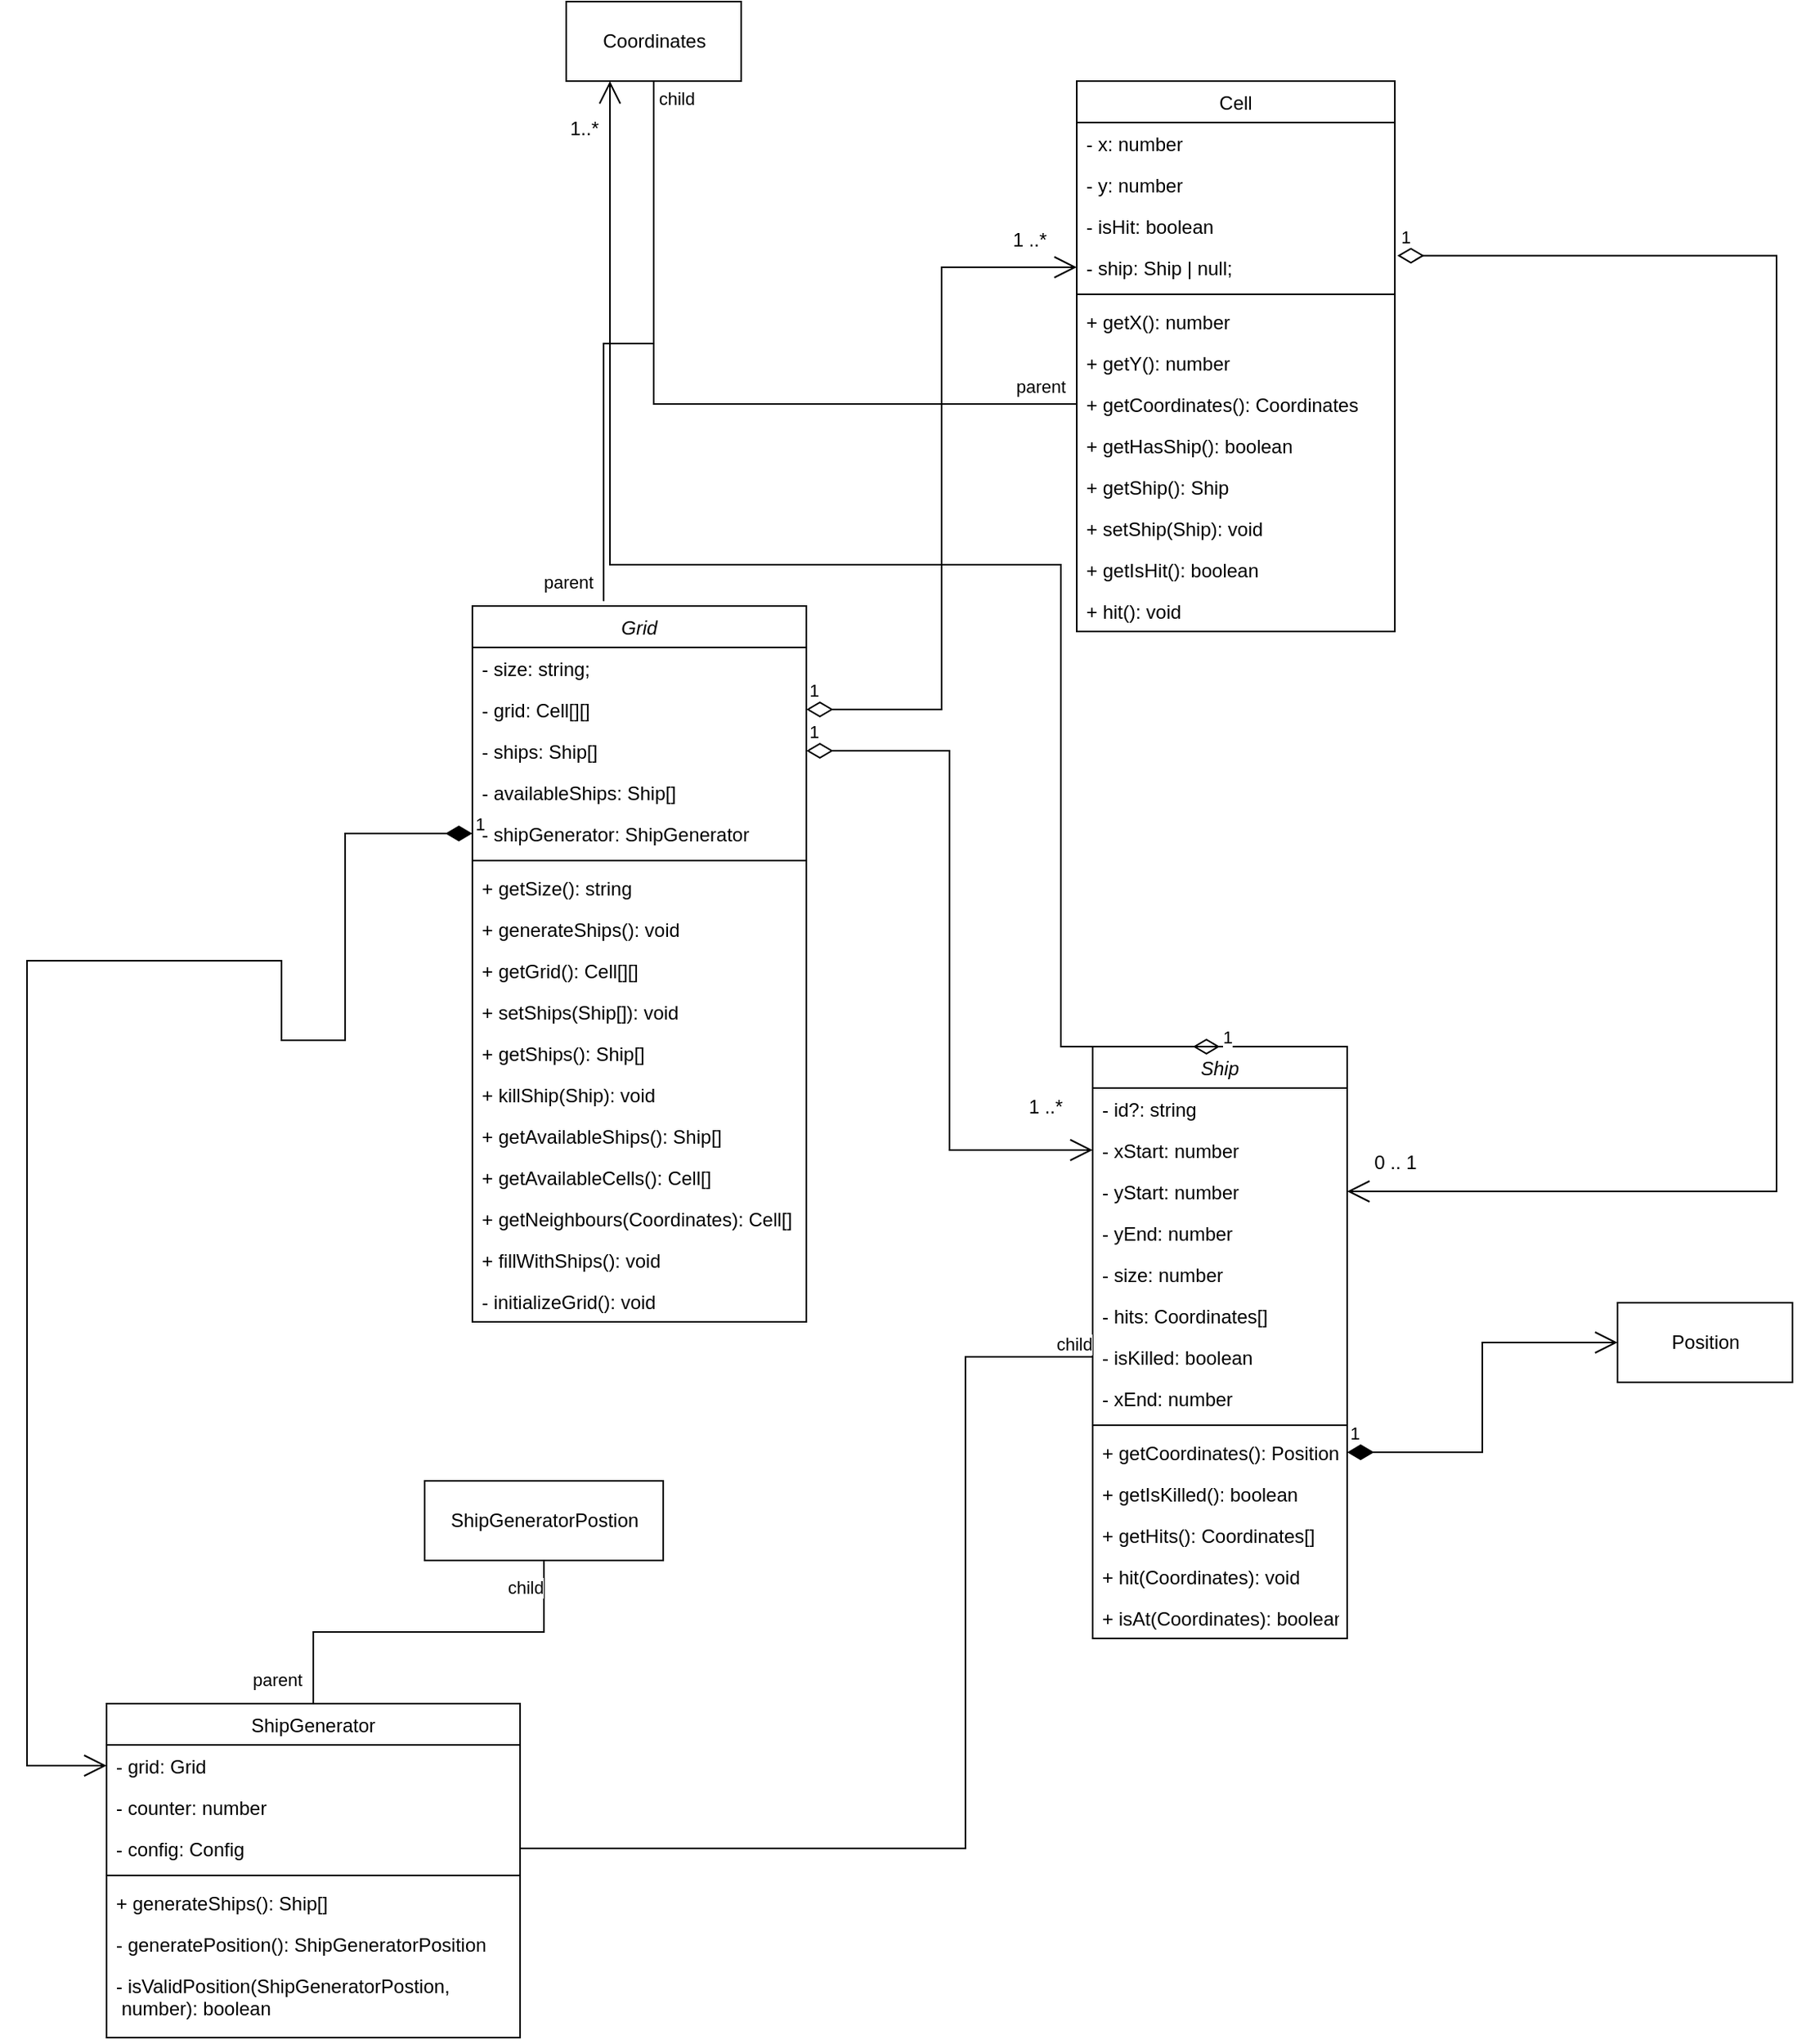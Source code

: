 <mxfile version="20.2.6" type="device"><diagram id="C5RBs43oDa-KdzZeNtuy" name="Page-1"><mxGraphModel dx="2269" dy="1366" grid="1" gridSize="10" guides="1" tooltips="1" connect="1" arrows="1" fold="1" page="1" pageScale="1" pageWidth="827" pageHeight="1169" math="0" shadow="0"><root><mxCell id="WIyWlLk6GJQsqaUBKTNV-0"/><mxCell id="WIyWlLk6GJQsqaUBKTNV-1" parent="WIyWlLk6GJQsqaUBKTNV-0"/><mxCell id="zkfFHV4jXpPFQw0GAbJ--0" value="Ship" style="swimlane;fontStyle=2;align=center;verticalAlign=top;childLayout=stackLayout;horizontal=1;startSize=26;horizontalStack=0;resizeParent=1;resizeLast=0;collapsible=1;marginBottom=0;rounded=0;shadow=0;strokeWidth=1;" parent="WIyWlLk6GJQsqaUBKTNV-1" vertex="1"><mxGeometry x="580" y="797" width="160" height="372" as="geometry"><mxRectangle x="230" y="140" width="160" height="26" as="alternateBounds"/></mxGeometry></mxCell><mxCell id="hMeJqtqJE879uAX_-T2C-1" value="- id?: string" style="text;align=left;verticalAlign=top;spacingLeft=4;spacingRight=4;overflow=hidden;rotatable=0;points=[[0,0.5],[1,0.5]];portConstraint=eastwest;rounded=0;shadow=0;html=0;" parent="zkfFHV4jXpPFQw0GAbJ--0" vertex="1"><mxGeometry y="26" width="160" height="26" as="geometry"/></mxCell><mxCell id="hMeJqtqJE879uAX_-T2C-2" value="- xStart: number" style="text;align=left;verticalAlign=top;spacingLeft=4;spacingRight=4;overflow=hidden;rotatable=0;points=[[0,0.5],[1,0.5]];portConstraint=eastwest;rounded=0;shadow=0;html=0;" parent="zkfFHV4jXpPFQw0GAbJ--0" vertex="1"><mxGeometry y="52" width="160" height="26" as="geometry"/></mxCell><mxCell id="hMeJqtqJE879uAX_-T2C-3" value="- yStart: number" style="text;align=left;verticalAlign=top;spacingLeft=4;spacingRight=4;overflow=hidden;rotatable=0;points=[[0,0.5],[1,0.5]];portConstraint=eastwest;rounded=0;shadow=0;html=0;" parent="zkfFHV4jXpPFQw0GAbJ--0" vertex="1"><mxGeometry y="78" width="160" height="26" as="geometry"/></mxCell><mxCell id="hMeJqtqJE879uAX_-T2C-5" value="- yEnd: number" style="text;align=left;verticalAlign=top;spacingLeft=4;spacingRight=4;overflow=hidden;rotatable=0;points=[[0,0.5],[1,0.5]];portConstraint=eastwest;rounded=0;shadow=0;html=0;" parent="zkfFHV4jXpPFQw0GAbJ--0" vertex="1"><mxGeometry y="104" width="160" height="26" as="geometry"/></mxCell><mxCell id="zkfFHV4jXpPFQw0GAbJ--3" value="- size: number" style="text;align=left;verticalAlign=top;spacingLeft=4;spacingRight=4;overflow=hidden;rotatable=0;points=[[0,0.5],[1,0.5]];portConstraint=eastwest;rounded=0;shadow=0;html=0;" parent="zkfFHV4jXpPFQw0GAbJ--0" vertex="1"><mxGeometry y="130" width="160" height="26" as="geometry"/></mxCell><mxCell id="hMeJqtqJE879uAX_-T2C-7" value="- hits: Coordinates[]" style="text;align=left;verticalAlign=top;spacingLeft=4;spacingRight=4;overflow=hidden;rotatable=0;points=[[0,0.5],[1,0.5]];portConstraint=eastwest;rounded=0;shadow=0;html=0;" parent="zkfFHV4jXpPFQw0GAbJ--0" vertex="1"><mxGeometry y="156" width="160" height="26" as="geometry"/></mxCell><mxCell id="hMeJqtqJE879uAX_-T2C-6" value="- isKilled: boolean" style="text;align=left;verticalAlign=top;spacingLeft=4;spacingRight=4;overflow=hidden;rotatable=0;points=[[0,0.5],[1,0.5]];portConstraint=eastwest;rounded=0;shadow=0;html=0;" parent="zkfFHV4jXpPFQw0GAbJ--0" vertex="1"><mxGeometry y="182" width="160" height="26" as="geometry"/></mxCell><mxCell id="hMeJqtqJE879uAX_-T2C-4" value="- xEnd: number" style="text;align=left;verticalAlign=top;spacingLeft=4;spacingRight=4;overflow=hidden;rotatable=0;points=[[0,0.5],[1,0.5]];portConstraint=eastwest;rounded=0;shadow=0;html=0;" parent="zkfFHV4jXpPFQw0GAbJ--0" vertex="1"><mxGeometry y="208" width="160" height="26" as="geometry"/></mxCell><mxCell id="zkfFHV4jXpPFQw0GAbJ--4" value="" style="line;html=1;strokeWidth=1;align=left;verticalAlign=middle;spacingTop=-1;spacingLeft=3;spacingRight=3;rotatable=0;labelPosition=right;points=[];portConstraint=eastwest;" parent="zkfFHV4jXpPFQw0GAbJ--0" vertex="1"><mxGeometry y="234" width="160" height="8" as="geometry"/></mxCell><mxCell id="hMeJqtqJE879uAX_-T2C-9" value="+ getCoordinates(): Position" style="text;align=left;verticalAlign=top;spacingLeft=4;spacingRight=4;overflow=hidden;rotatable=0;points=[[0,0.5],[1,0.5]];portConstraint=eastwest;rounded=0;shadow=0;html=0;" parent="zkfFHV4jXpPFQw0GAbJ--0" vertex="1"><mxGeometry y="242" width="160" height="26" as="geometry"/></mxCell><mxCell id="hMeJqtqJE879uAX_-T2C-10" value="+ getIsKilled(): boolean" style="text;align=left;verticalAlign=top;spacingLeft=4;spacingRight=4;overflow=hidden;rotatable=0;points=[[0,0.5],[1,0.5]];portConstraint=eastwest;rounded=0;shadow=0;html=0;" parent="zkfFHV4jXpPFQw0GAbJ--0" vertex="1"><mxGeometry y="268" width="160" height="26" as="geometry"/></mxCell><mxCell id="hMeJqtqJE879uAX_-T2C-11" value="+ getHits(): Coordinates[]" style="text;align=left;verticalAlign=top;spacingLeft=4;spacingRight=4;overflow=hidden;rotatable=0;points=[[0,0.5],[1,0.5]];portConstraint=eastwest;rounded=0;shadow=0;html=0;" parent="zkfFHV4jXpPFQw0GAbJ--0" vertex="1"><mxGeometry y="294" width="160" height="26" as="geometry"/></mxCell><mxCell id="hMeJqtqJE879uAX_-T2C-12" value="+ hit(Coordinates): void" style="text;align=left;verticalAlign=top;spacingLeft=4;spacingRight=4;overflow=hidden;rotatable=0;points=[[0,0.5],[1,0.5]];portConstraint=eastwest;rounded=0;shadow=0;html=0;" parent="zkfFHV4jXpPFQw0GAbJ--0" vertex="1"><mxGeometry y="320" width="160" height="26" as="geometry"/></mxCell><mxCell id="hMeJqtqJE879uAX_-T2C-13" value="+ isAt(Coordinates): boolean" style="text;align=left;verticalAlign=top;spacingLeft=4;spacingRight=4;overflow=hidden;rotatable=0;points=[[0,0.5],[1,0.5]];portConstraint=eastwest;rounded=0;shadow=0;html=0;" parent="zkfFHV4jXpPFQw0GAbJ--0" vertex="1"><mxGeometry y="346" width="160" height="26" as="geometry"/></mxCell><mxCell id="zkfFHV4jXpPFQw0GAbJ--17" value="Cell" style="swimlane;fontStyle=0;align=center;verticalAlign=top;childLayout=stackLayout;horizontal=1;startSize=26;horizontalStack=0;resizeParent=1;resizeLast=0;collapsible=1;marginBottom=0;rounded=0;shadow=0;strokeWidth=1;" parent="WIyWlLk6GJQsqaUBKTNV-1" vertex="1"><mxGeometry x="570" y="190" width="200" height="346" as="geometry"><mxRectangle x="550" y="140" width="160" height="26" as="alternateBounds"/></mxGeometry></mxCell><mxCell id="zkfFHV4jXpPFQw0GAbJ--18" value="- x: number" style="text;align=left;verticalAlign=top;spacingLeft=4;spacingRight=4;overflow=hidden;rotatable=0;points=[[0,0.5],[1,0.5]];portConstraint=eastwest;" parent="zkfFHV4jXpPFQw0GAbJ--17" vertex="1"><mxGeometry y="26" width="200" height="26" as="geometry"/></mxCell><mxCell id="zkfFHV4jXpPFQw0GAbJ--19" value="- y: number" style="text;align=left;verticalAlign=top;spacingLeft=4;spacingRight=4;overflow=hidden;rotatable=0;points=[[0,0.5],[1,0.5]];portConstraint=eastwest;rounded=0;shadow=0;html=0;" parent="zkfFHV4jXpPFQw0GAbJ--17" vertex="1"><mxGeometry y="52" width="200" height="26" as="geometry"/></mxCell><mxCell id="zkfFHV4jXpPFQw0GAbJ--20" value="- isHit: boolean" style="text;align=left;verticalAlign=top;spacingLeft=4;spacingRight=4;overflow=hidden;rotatable=0;points=[[0,0.5],[1,0.5]];portConstraint=eastwest;rounded=0;shadow=0;html=0;" parent="zkfFHV4jXpPFQw0GAbJ--17" vertex="1"><mxGeometry y="78" width="200" height="26" as="geometry"/></mxCell><mxCell id="zkfFHV4jXpPFQw0GAbJ--21" value="- ship: Ship | null;" style="text;align=left;verticalAlign=top;spacingLeft=4;spacingRight=4;overflow=hidden;rotatable=0;points=[[0,0.5],[1,0.5]];portConstraint=eastwest;rounded=0;shadow=0;html=0;" parent="zkfFHV4jXpPFQw0GAbJ--17" vertex="1"><mxGeometry y="104" width="200" height="26" as="geometry"/></mxCell><mxCell id="zkfFHV4jXpPFQw0GAbJ--23" value="" style="line;html=1;strokeWidth=1;align=left;verticalAlign=middle;spacingTop=-1;spacingLeft=3;spacingRight=3;rotatable=0;labelPosition=right;points=[];portConstraint=eastwest;" parent="zkfFHV4jXpPFQw0GAbJ--17" vertex="1"><mxGeometry y="130" width="200" height="8" as="geometry"/></mxCell><mxCell id="zkfFHV4jXpPFQw0GAbJ--24" value="+ getX(): number" style="text;align=left;verticalAlign=top;spacingLeft=4;spacingRight=4;overflow=hidden;rotatable=0;points=[[0,0.5],[1,0.5]];portConstraint=eastwest;" parent="zkfFHV4jXpPFQw0GAbJ--17" vertex="1"><mxGeometry y="138" width="200" height="26" as="geometry"/></mxCell><mxCell id="zkfFHV4jXpPFQw0GAbJ--25" value="+ getY(): number" style="text;align=left;verticalAlign=top;spacingLeft=4;spacingRight=4;overflow=hidden;rotatable=0;points=[[0,0.5],[1,0.5]];portConstraint=eastwest;" parent="zkfFHV4jXpPFQw0GAbJ--17" vertex="1"><mxGeometry y="164" width="200" height="26" as="geometry"/></mxCell><mxCell id="voo5DwoubzXPe555TnhM-34" value="+ getCoordinates(): Coordinates" style="text;align=left;verticalAlign=top;spacingLeft=4;spacingRight=4;overflow=hidden;rotatable=0;points=[[0,0.5],[1,0.5]];portConstraint=eastwest;" vertex="1" parent="zkfFHV4jXpPFQw0GAbJ--17"><mxGeometry y="190" width="200" height="26" as="geometry"/></mxCell><mxCell id="2RMdLoiXDQuWBVsfUfb8-0" value="+ getHasShip(): boolean" style="text;align=left;verticalAlign=top;spacingLeft=4;spacingRight=4;overflow=hidden;rotatable=0;points=[[0,0.5],[1,0.5]];portConstraint=eastwest;" parent="zkfFHV4jXpPFQw0GAbJ--17" vertex="1"><mxGeometry y="216" width="200" height="26" as="geometry"/></mxCell><mxCell id="2RMdLoiXDQuWBVsfUfb8-1" value="+ getShip(): Ship" style="text;align=left;verticalAlign=top;spacingLeft=4;spacingRight=4;overflow=hidden;rotatable=0;points=[[0,0.5],[1,0.5]];portConstraint=eastwest;" parent="zkfFHV4jXpPFQw0GAbJ--17" vertex="1"><mxGeometry y="242" width="200" height="26" as="geometry"/></mxCell><mxCell id="2RMdLoiXDQuWBVsfUfb8-2" value="+ setShip(Ship): void" style="text;align=left;verticalAlign=top;spacingLeft=4;spacingRight=4;overflow=hidden;rotatable=0;points=[[0,0.5],[1,0.5]];portConstraint=eastwest;" parent="zkfFHV4jXpPFQw0GAbJ--17" vertex="1"><mxGeometry y="268" width="200" height="26" as="geometry"/></mxCell><mxCell id="2RMdLoiXDQuWBVsfUfb8-3" value="+ getIsHit(): boolean" style="text;align=left;verticalAlign=top;spacingLeft=4;spacingRight=4;overflow=hidden;rotatable=0;points=[[0,0.5],[1,0.5]];portConstraint=eastwest;" parent="zkfFHV4jXpPFQw0GAbJ--17" vertex="1"><mxGeometry y="294" width="200" height="26" as="geometry"/></mxCell><mxCell id="2RMdLoiXDQuWBVsfUfb8-4" value="+ hit(): void" style="text;align=left;verticalAlign=top;spacingLeft=4;spacingRight=4;overflow=hidden;rotatable=0;points=[[0,0.5],[1,0.5]];portConstraint=eastwest;" parent="zkfFHV4jXpPFQw0GAbJ--17" vertex="1"><mxGeometry y="320" width="200" height="26" as="geometry"/></mxCell><mxCell id="2RMdLoiXDQuWBVsfUfb8-8" value="Position" style="html=1;" parent="WIyWlLk6GJQsqaUBKTNV-1" vertex="1"><mxGeometry x="910" y="958" width="110" height="50" as="geometry"/></mxCell><mxCell id="hMeJqtqJE879uAX_-T2C-8" value="Coordinates" style="html=1;" parent="WIyWlLk6GJQsqaUBKTNV-1" vertex="1"><mxGeometry x="249" y="140" width="110" height="50" as="geometry"/></mxCell><mxCell id="hMeJqtqJE879uAX_-T2C-14" value="ShipGenerator" style="swimlane;fontStyle=0;align=center;verticalAlign=top;childLayout=stackLayout;horizontal=1;startSize=26;horizontalStack=0;resizeParent=1;resizeParentMax=0;resizeLast=0;collapsible=1;marginBottom=0;" parent="WIyWlLk6GJQsqaUBKTNV-1" vertex="1"><mxGeometry x="-40" y="1210" width="260" height="210" as="geometry"/></mxCell><mxCell id="hMeJqtqJE879uAX_-T2C-15" value="- grid: Grid" style="text;strokeColor=none;fillColor=none;align=left;verticalAlign=top;spacingLeft=4;spacingRight=4;overflow=hidden;rotatable=0;points=[[0,0.5],[1,0.5]];portConstraint=eastwest;" parent="hMeJqtqJE879uAX_-T2C-14" vertex="1"><mxGeometry y="26" width="260" height="26" as="geometry"/></mxCell><mxCell id="hMeJqtqJE879uAX_-T2C-18" value="- counter: number" style="text;strokeColor=none;fillColor=none;align=left;verticalAlign=top;spacingLeft=4;spacingRight=4;overflow=hidden;rotatable=0;points=[[0,0.5],[1,0.5]];portConstraint=eastwest;" parent="hMeJqtqJE879uAX_-T2C-14" vertex="1"><mxGeometry y="52" width="260" height="26" as="geometry"/></mxCell><mxCell id="hMeJqtqJE879uAX_-T2C-19" value="- config: Config" style="text;strokeColor=none;fillColor=none;align=left;verticalAlign=top;spacingLeft=4;spacingRight=4;overflow=hidden;rotatable=0;points=[[0,0.5],[1,0.5]];portConstraint=eastwest;" parent="hMeJqtqJE879uAX_-T2C-14" vertex="1"><mxGeometry y="78" width="260" height="26" as="geometry"/></mxCell><mxCell id="hMeJqtqJE879uAX_-T2C-16" value="" style="line;strokeWidth=1;fillColor=none;align=left;verticalAlign=middle;spacingTop=-1;spacingLeft=3;spacingRight=3;rotatable=0;labelPosition=right;points=[];portConstraint=eastwest;" parent="hMeJqtqJE879uAX_-T2C-14" vertex="1"><mxGeometry y="104" width="260" height="8" as="geometry"/></mxCell><mxCell id="hMeJqtqJE879uAX_-T2C-17" value="+ generateShips(): Ship[]" style="text;strokeColor=none;fillColor=none;align=left;verticalAlign=top;spacingLeft=4;spacingRight=4;overflow=hidden;rotatable=0;points=[[0,0.5],[1,0.5]];portConstraint=eastwest;" parent="hMeJqtqJE879uAX_-T2C-14" vertex="1"><mxGeometry y="112" width="260" height="26" as="geometry"/></mxCell><mxCell id="hMeJqtqJE879uAX_-T2C-21" value="- generatePosition(): ShipGeneratorPosition" style="text;strokeColor=none;fillColor=none;align=left;verticalAlign=top;spacingLeft=4;spacingRight=4;overflow=hidden;rotatable=0;points=[[0,0.5],[1,0.5]];portConstraint=eastwest;" parent="hMeJqtqJE879uAX_-T2C-14" vertex="1"><mxGeometry y="138" width="260" height="26" as="geometry"/></mxCell><mxCell id="0" value="- isValidPosition(ShipGeneratorPostion,&#10; number): boolean" style="text;strokeColor=none;fillColor=none;align=left;verticalAlign=top;spacingLeft=4;spacingRight=4;overflow=hidden;rotatable=0;points=[[0,0.5],[1,0.5]];portConstraint=eastwest;" parent="hMeJqtqJE879uAX_-T2C-14" vertex="1"><mxGeometry y="164" width="260" height="46" as="geometry"/></mxCell><mxCell id="hMeJqtqJE879uAX_-T2C-23" value="ShipGeneratorPostion" style="html=1;" parent="WIyWlLk6GJQsqaUBKTNV-1" vertex="1"><mxGeometry x="160" y="1070" width="150" height="50" as="geometry"/></mxCell><mxCell id="1" value="Grid" style="swimlane;fontStyle=2;align=center;verticalAlign=top;childLayout=stackLayout;horizontal=1;startSize=26;horizontalStack=0;resizeParent=1;resizeLast=0;collapsible=1;marginBottom=0;rounded=0;shadow=0;strokeWidth=1;" parent="WIyWlLk6GJQsqaUBKTNV-1" vertex="1"><mxGeometry x="190" y="520" width="210" height="450" as="geometry"><mxRectangle x="230" y="140" width="160" height="26" as="alternateBounds"/></mxGeometry></mxCell><mxCell id="2" value="- size: string;" style="text;align=left;verticalAlign=top;spacingLeft=4;spacingRight=4;overflow=hidden;rotatable=0;points=[[0,0.5],[1,0.5]];portConstraint=eastwest;rounded=0;shadow=0;html=0;" parent="1" vertex="1"><mxGeometry y="26" width="210" height="26" as="geometry"/></mxCell><mxCell id="3" value="- grid: Cell[][]" style="text;align=left;verticalAlign=top;spacingLeft=4;spacingRight=4;overflow=hidden;rotatable=0;points=[[0,0.5],[1,0.5]];portConstraint=eastwest;rounded=0;shadow=0;html=0;" parent="1" vertex="1"><mxGeometry y="52" width="210" height="26" as="geometry"/></mxCell><mxCell id="4" value="- ships: Ship[] &#10;" style="text;align=left;verticalAlign=top;spacingLeft=4;spacingRight=4;overflow=hidden;rotatable=0;points=[[0,0.5],[1,0.5]];portConstraint=eastwest;rounded=0;shadow=0;html=0;" parent="1" vertex="1"><mxGeometry y="78" width="210" height="26" as="geometry"/></mxCell><mxCell id="5" value="- availableShips: Ship[]" style="text;align=left;verticalAlign=top;spacingLeft=4;spacingRight=4;overflow=hidden;rotatable=0;points=[[0,0.5],[1,0.5]];portConstraint=eastwest;rounded=0;shadow=0;html=0;" parent="1" vertex="1"><mxGeometry y="104" width="210" height="26" as="geometry"/></mxCell><mxCell id="6" value="- shipGenerator: ShipGenerator" style="text;align=left;verticalAlign=top;spacingLeft=4;spacingRight=4;overflow=hidden;rotatable=0;points=[[0,0.5],[1,0.5]];portConstraint=eastwest;rounded=0;shadow=0;html=0;" parent="1" vertex="1"><mxGeometry y="130" width="210" height="26" as="geometry"/></mxCell><mxCell id="10" value="" style="line;html=1;strokeWidth=1;align=left;verticalAlign=middle;spacingTop=-1;spacingLeft=3;spacingRight=3;rotatable=0;labelPosition=right;points=[];portConstraint=eastwest;" parent="1" vertex="1"><mxGeometry y="156" width="210" height="8" as="geometry"/></mxCell><mxCell id="11" value="+ getSize(): string" style="text;align=left;verticalAlign=top;spacingLeft=4;spacingRight=4;overflow=hidden;rotatable=0;points=[[0,0.5],[1,0.5]];portConstraint=eastwest;rounded=0;shadow=0;html=0;" parent="1" vertex="1"><mxGeometry y="164" width="210" height="26" as="geometry"/></mxCell><mxCell id="12" value="+ generateShips(): void" style="text;align=left;verticalAlign=top;spacingLeft=4;spacingRight=4;overflow=hidden;rotatable=0;points=[[0,0.5],[1,0.5]];portConstraint=eastwest;rounded=0;shadow=0;html=0;" parent="1" vertex="1"><mxGeometry y="190" width="210" height="26" as="geometry"/></mxCell><mxCell id="13" value="+ getGrid(): Cell[][]" style="text;align=left;verticalAlign=top;spacingLeft=4;spacingRight=4;overflow=hidden;rotatable=0;points=[[0,0.5],[1,0.5]];portConstraint=eastwest;rounded=0;shadow=0;html=0;" parent="1" vertex="1"><mxGeometry y="216" width="210" height="26" as="geometry"/></mxCell><mxCell id="14" value="+ setShips(Ship[]): void" style="text;align=left;verticalAlign=top;spacingLeft=4;spacingRight=4;overflow=hidden;rotatable=0;points=[[0,0.5],[1,0.5]];portConstraint=eastwest;rounded=0;shadow=0;html=0;" parent="1" vertex="1"><mxGeometry y="242" width="210" height="26" as="geometry"/></mxCell><mxCell id="15" value="+ getShips(): Ship[]" style="text;align=left;verticalAlign=top;spacingLeft=4;spacingRight=4;overflow=hidden;rotatable=0;points=[[0,0.5],[1,0.5]];portConstraint=eastwest;rounded=0;shadow=0;html=0;" parent="1" vertex="1"><mxGeometry y="268" width="210" height="26" as="geometry"/></mxCell><mxCell id="voo5DwoubzXPe555TnhM-15" value="+ killShip(Ship): void" style="text;align=left;verticalAlign=top;spacingLeft=4;spacingRight=4;overflow=hidden;rotatable=0;points=[[0,0.5],[1,0.5]];portConstraint=eastwest;rounded=0;shadow=0;html=0;" vertex="1" parent="1"><mxGeometry y="294" width="210" height="26" as="geometry"/></mxCell><mxCell id="voo5DwoubzXPe555TnhM-16" value="+ getAvailableShips(): Ship[]" style="text;align=left;verticalAlign=top;spacingLeft=4;spacingRight=4;overflow=hidden;rotatable=0;points=[[0,0.5],[1,0.5]];portConstraint=eastwest;rounded=0;shadow=0;html=0;" vertex="1" parent="1"><mxGeometry y="320" width="210" height="26" as="geometry"/></mxCell><mxCell id="voo5DwoubzXPe555TnhM-17" value="+ getAvailableCells(): Cell[]" style="text;align=left;verticalAlign=top;spacingLeft=4;spacingRight=4;overflow=hidden;rotatable=0;points=[[0,0.5],[1,0.5]];portConstraint=eastwest;rounded=0;shadow=0;html=0;" vertex="1" parent="1"><mxGeometry y="346" width="210" height="26" as="geometry"/></mxCell><mxCell id="voo5DwoubzXPe555TnhM-18" value="+ getNeighbours(Coordinates): Cell[]" style="text;align=left;verticalAlign=top;spacingLeft=4;spacingRight=4;overflow=hidden;rotatable=0;points=[[0,0.5],[1,0.5]];portConstraint=eastwest;rounded=0;shadow=0;html=0;" vertex="1" parent="1"><mxGeometry y="372" width="210" height="26" as="geometry"/></mxCell><mxCell id="voo5DwoubzXPe555TnhM-19" value="+ fillWithShips(): void" style="text;align=left;verticalAlign=top;spacingLeft=4;spacingRight=4;overflow=hidden;rotatable=0;points=[[0,0.5],[1,0.5]];portConstraint=eastwest;rounded=0;shadow=0;html=0;" vertex="1" parent="1"><mxGeometry y="398" width="210" height="26" as="geometry"/></mxCell><mxCell id="voo5DwoubzXPe555TnhM-20" value="- initializeGrid(): void" style="text;align=left;verticalAlign=top;spacingLeft=4;spacingRight=4;overflow=hidden;rotatable=0;points=[[0,0.5],[1,0.5]];portConstraint=eastwest;rounded=0;shadow=0;html=0;" vertex="1" parent="1"><mxGeometry y="424" width="210" height="26" as="geometry"/></mxCell><mxCell id="voo5DwoubzXPe555TnhM-21" value="1" style="endArrow=open;html=1;endSize=12;startArrow=diamondThin;startSize=14;startFill=1;edgeStyle=orthogonalEdgeStyle;align=left;verticalAlign=bottom;rounded=0;entryX=0;entryY=0.5;entryDx=0;entryDy=0;exitX=0;exitY=0.5;exitDx=0;exitDy=0;" edge="1" parent="WIyWlLk6GJQsqaUBKTNV-1" source="6" target="hMeJqtqJE879uAX_-T2C-15"><mxGeometry x="-1" y="3" relative="1" as="geometry"><mxPoint x="120" y="793" as="sourcePoint"/><mxPoint x="215" y="710" as="targetPoint"/><Array as="points"><mxPoint x="110" y="663"/><mxPoint x="110" y="793"/><mxPoint x="70" y="793"/><mxPoint x="70" y="743"/><mxPoint x="-90" y="743"/><mxPoint x="-90" y="1249"/></Array></mxGeometry></mxCell><mxCell id="voo5DwoubzXPe555TnhM-31" value="" style="endArrow=none;html=1;edgeStyle=orthogonalEdgeStyle;rounded=0;exitX=1;exitY=0.5;exitDx=0;exitDy=0;entryX=0;entryY=0.5;entryDx=0;entryDy=0;" edge="1" parent="WIyWlLk6GJQsqaUBKTNV-1" source="hMeJqtqJE879uAX_-T2C-19" target="hMeJqtqJE879uAX_-T2C-6"><mxGeometry relative="1" as="geometry"><mxPoint x="340" y="1320" as="sourcePoint"/><mxPoint x="500" y="1320" as="targetPoint"/><Array as="points"><mxPoint x="500" y="1301"/><mxPoint x="500" y="992"/></Array></mxGeometry></mxCell><mxCell id="voo5DwoubzXPe555TnhM-33" value="child" style="edgeLabel;resizable=0;html=1;align=right;verticalAlign=bottom;" connectable="0" vertex="1" parent="voo5DwoubzXPe555TnhM-31"><mxGeometry x="1" relative="1" as="geometry"/></mxCell><mxCell id="voo5DwoubzXPe555TnhM-38" value="" style="endArrow=none;html=1;edgeStyle=orthogonalEdgeStyle;rounded=0;exitX=0;exitY=0.5;exitDx=0;exitDy=0;entryX=0.5;entryY=1;entryDx=0;entryDy=0;" edge="1" parent="WIyWlLk6GJQsqaUBKTNV-1" source="voo5DwoubzXPe555TnhM-34" target="hMeJqtqJE879uAX_-T2C-8"><mxGeometry relative="1" as="geometry"><mxPoint x="260" y="300" as="sourcePoint"/><mxPoint x="420" y="300" as="targetPoint"/></mxGeometry></mxCell><mxCell id="voo5DwoubzXPe555TnhM-39" value="parent" style="edgeLabel;resizable=0;html=1;align=left;verticalAlign=bottom;" connectable="0" vertex="1" parent="voo5DwoubzXPe555TnhM-38"><mxGeometry x="-1" relative="1" as="geometry"><mxPoint x="-40" y="-3" as="offset"/></mxGeometry></mxCell><mxCell id="voo5DwoubzXPe555TnhM-40" value="child" style="edgeLabel;resizable=0;html=1;align=right;verticalAlign=bottom;" connectable="0" vertex="1" parent="voo5DwoubzXPe555TnhM-38"><mxGeometry x="1" relative="1" as="geometry"><mxPoint x="26" y="20" as="offset"/></mxGeometry></mxCell><mxCell id="voo5DwoubzXPe555TnhM-41" value="1" style="endArrow=open;html=1;endSize=12;startArrow=diamondThin;startSize=14;startFill=0;edgeStyle=orthogonalEdgeStyle;align=left;verticalAlign=bottom;rounded=0;exitX=1;exitY=0.5;exitDx=0;exitDy=0;entryX=0;entryY=0.5;entryDx=0;entryDy=0;" edge="1" parent="WIyWlLk6GJQsqaUBKTNV-1" source="3" target="zkfFHV4jXpPFQw0GAbJ--21"><mxGeometry x="-1" y="3" relative="1" as="geometry"><mxPoint x="470" y="610" as="sourcePoint"/><mxPoint x="630" y="610" as="targetPoint"/></mxGeometry></mxCell><mxCell id="voo5DwoubzXPe555TnhM-43" value="1 ..*" style="text;html=1;align=center;verticalAlign=middle;resizable=0;points=[];autosize=1;strokeColor=none;fillColor=none;" vertex="1" parent="WIyWlLk6GJQsqaUBKTNV-1"><mxGeometry x="520" y="275" width="40" height="30" as="geometry"/></mxCell><mxCell id="voo5DwoubzXPe555TnhM-44" value="1" style="endArrow=open;html=1;endSize=12;startArrow=diamondThin;startSize=14;startFill=0;edgeStyle=orthogonalEdgeStyle;align=left;verticalAlign=bottom;rounded=0;exitX=1;exitY=0.5;exitDx=0;exitDy=0;entryX=0;entryY=0.5;entryDx=0;entryDy=0;" edge="1" parent="WIyWlLk6GJQsqaUBKTNV-1" source="4" target="hMeJqtqJE879uAX_-T2C-2"><mxGeometry x="-1" y="3" relative="1" as="geometry"><mxPoint x="410" y="595" as="sourcePoint"/><mxPoint x="580" y="317" as="targetPoint"/></mxGeometry></mxCell><mxCell id="voo5DwoubzXPe555TnhM-45" value="1 ..*" style="text;html=1;align=center;verticalAlign=middle;resizable=0;points=[];autosize=1;strokeColor=none;fillColor=none;" vertex="1" parent="WIyWlLk6GJQsqaUBKTNV-1"><mxGeometry x="530" y="820" width="40" height="30" as="geometry"/></mxCell><mxCell id="voo5DwoubzXPe555TnhM-46" value="1" style="endArrow=open;html=1;endSize=12;startArrow=diamondThin;startSize=14;startFill=0;edgeStyle=orthogonalEdgeStyle;align=left;verticalAlign=bottom;rounded=0;exitX=1.008;exitY=0.22;exitDx=0;exitDy=0;entryX=1;entryY=0.5;entryDx=0;entryDy=0;exitPerimeter=0;" edge="1" parent="WIyWlLk6GJQsqaUBKTNV-1" source="zkfFHV4jXpPFQw0GAbJ--21" target="hMeJqtqJE879uAX_-T2C-3"><mxGeometry x="-1" y="3" relative="1" as="geometry"><mxPoint x="840" y="440" as="sourcePoint"/><mxPoint x="1020" y="691" as="targetPoint"/><Array as="points"><mxPoint x="1010" y="300"/><mxPoint x="1010" y="888"/></Array></mxGeometry></mxCell><mxCell id="voo5DwoubzXPe555TnhM-47" value="0 .. 1" style="text;html=1;align=center;verticalAlign=middle;resizable=0;points=[];autosize=1;strokeColor=none;fillColor=none;" vertex="1" parent="WIyWlLk6GJQsqaUBKTNV-1"><mxGeometry x="745" y="855" width="50" height="30" as="geometry"/></mxCell><mxCell id="voo5DwoubzXPe555TnhM-48" value="" style="endArrow=none;html=1;edgeStyle=orthogonalEdgeStyle;rounded=0;exitX=0.393;exitY=-0.007;exitDx=0;exitDy=0;entryX=0.5;entryY=1;entryDx=0;entryDy=0;exitPerimeter=0;" edge="1" parent="WIyWlLk6GJQsqaUBKTNV-1" source="1" target="hMeJqtqJE879uAX_-T2C-8"><mxGeometry relative="1" as="geometry"><mxPoint x="486" y="403" as="sourcePoint"/><mxPoint x="220" y="200" as="targetPoint"/></mxGeometry></mxCell><mxCell id="voo5DwoubzXPe555TnhM-49" value="parent" style="edgeLabel;resizable=0;html=1;align=left;verticalAlign=bottom;" connectable="0" vertex="1" parent="voo5DwoubzXPe555TnhM-48"><mxGeometry x="-1" relative="1" as="geometry"><mxPoint x="-40" y="-3" as="offset"/></mxGeometry></mxCell><mxCell id="voo5DwoubzXPe555TnhM-50" value="child" style="edgeLabel;resizable=0;html=1;align=right;verticalAlign=bottom;" connectable="0" vertex="1" parent="voo5DwoubzXPe555TnhM-48"><mxGeometry x="1" relative="1" as="geometry"><mxPoint x="26" y="20" as="offset"/></mxGeometry></mxCell><mxCell id="voo5DwoubzXPe555TnhM-51" value="" style="endArrow=none;html=1;edgeStyle=orthogonalEdgeStyle;rounded=0;entryX=0.5;entryY=1;entryDx=0;entryDy=0;exitX=0.5;exitY=0;exitDx=0;exitDy=0;" edge="1" parent="WIyWlLk6GJQsqaUBKTNV-1" source="hMeJqtqJE879uAX_-T2C-14" target="hMeJqtqJE879uAX_-T2C-23"><mxGeometry relative="1" as="geometry"><mxPoint x="40" y="620" as="sourcePoint"/><mxPoint x="200" y="620" as="targetPoint"/></mxGeometry></mxCell><mxCell id="voo5DwoubzXPe555TnhM-52" value="parent" style="edgeLabel;resizable=0;html=1;align=left;verticalAlign=bottom;" connectable="0" vertex="1" parent="voo5DwoubzXPe555TnhM-51"><mxGeometry x="-1" relative="1" as="geometry"><mxPoint x="-40" y="-7" as="offset"/></mxGeometry></mxCell><mxCell id="voo5DwoubzXPe555TnhM-53" value="child" style="edgeLabel;resizable=0;html=1;align=right;verticalAlign=bottom;" connectable="0" vertex="1" parent="voo5DwoubzXPe555TnhM-51"><mxGeometry x="1" relative="1" as="geometry"><mxPoint y="25" as="offset"/></mxGeometry></mxCell><mxCell id="voo5DwoubzXPe555TnhM-57" value="1" style="endArrow=open;html=1;endSize=12;startArrow=diamondThin;startSize=14;startFill=1;edgeStyle=orthogonalEdgeStyle;align=left;verticalAlign=bottom;rounded=0;exitX=1;exitY=0.5;exitDx=0;exitDy=0;entryX=0;entryY=0.5;entryDx=0;entryDy=0;" edge="1" parent="WIyWlLk6GJQsqaUBKTNV-1" source="hMeJqtqJE879uAX_-T2C-9" target="2RMdLoiXDQuWBVsfUfb8-8"><mxGeometry x="-1" y="3" relative="1" as="geometry"><mxPoint x="770" y="1080" as="sourcePoint"/><mxPoint x="930" y="1080" as="targetPoint"/></mxGeometry></mxCell><mxCell id="voo5DwoubzXPe555TnhM-61" value="1" style="endArrow=open;html=1;endSize=12;startArrow=diamondThin;startSize=14;startFill=0;edgeStyle=orthogonalEdgeStyle;align=left;verticalAlign=bottom;rounded=0;exitX=0.5;exitY=0;exitDx=0;exitDy=0;entryX=0.25;entryY=1;entryDx=0;entryDy=0;" edge="1" parent="WIyWlLk6GJQsqaUBKTNV-1" source="zkfFHV4jXpPFQw0GAbJ--0" target="hMeJqtqJE879uAX_-T2C-8"><mxGeometry x="-1" y="3" relative="1" as="geometry"><mxPoint x="410" y="621" as="sourcePoint"/><mxPoint x="590" y="872" as="targetPoint"/><Array as="points"><mxPoint x="560" y="797"/><mxPoint x="560" y="494"/><mxPoint x="277" y="494"/></Array></mxGeometry></mxCell><mxCell id="voo5DwoubzXPe555TnhM-62" value="1..*" style="text;html=1;align=center;verticalAlign=middle;resizable=0;points=[];autosize=1;strokeColor=none;fillColor=none;" vertex="1" parent="WIyWlLk6GJQsqaUBKTNV-1"><mxGeometry x="240" y="205" width="40" height="30" as="geometry"/></mxCell></root></mxGraphModel></diagram></mxfile>